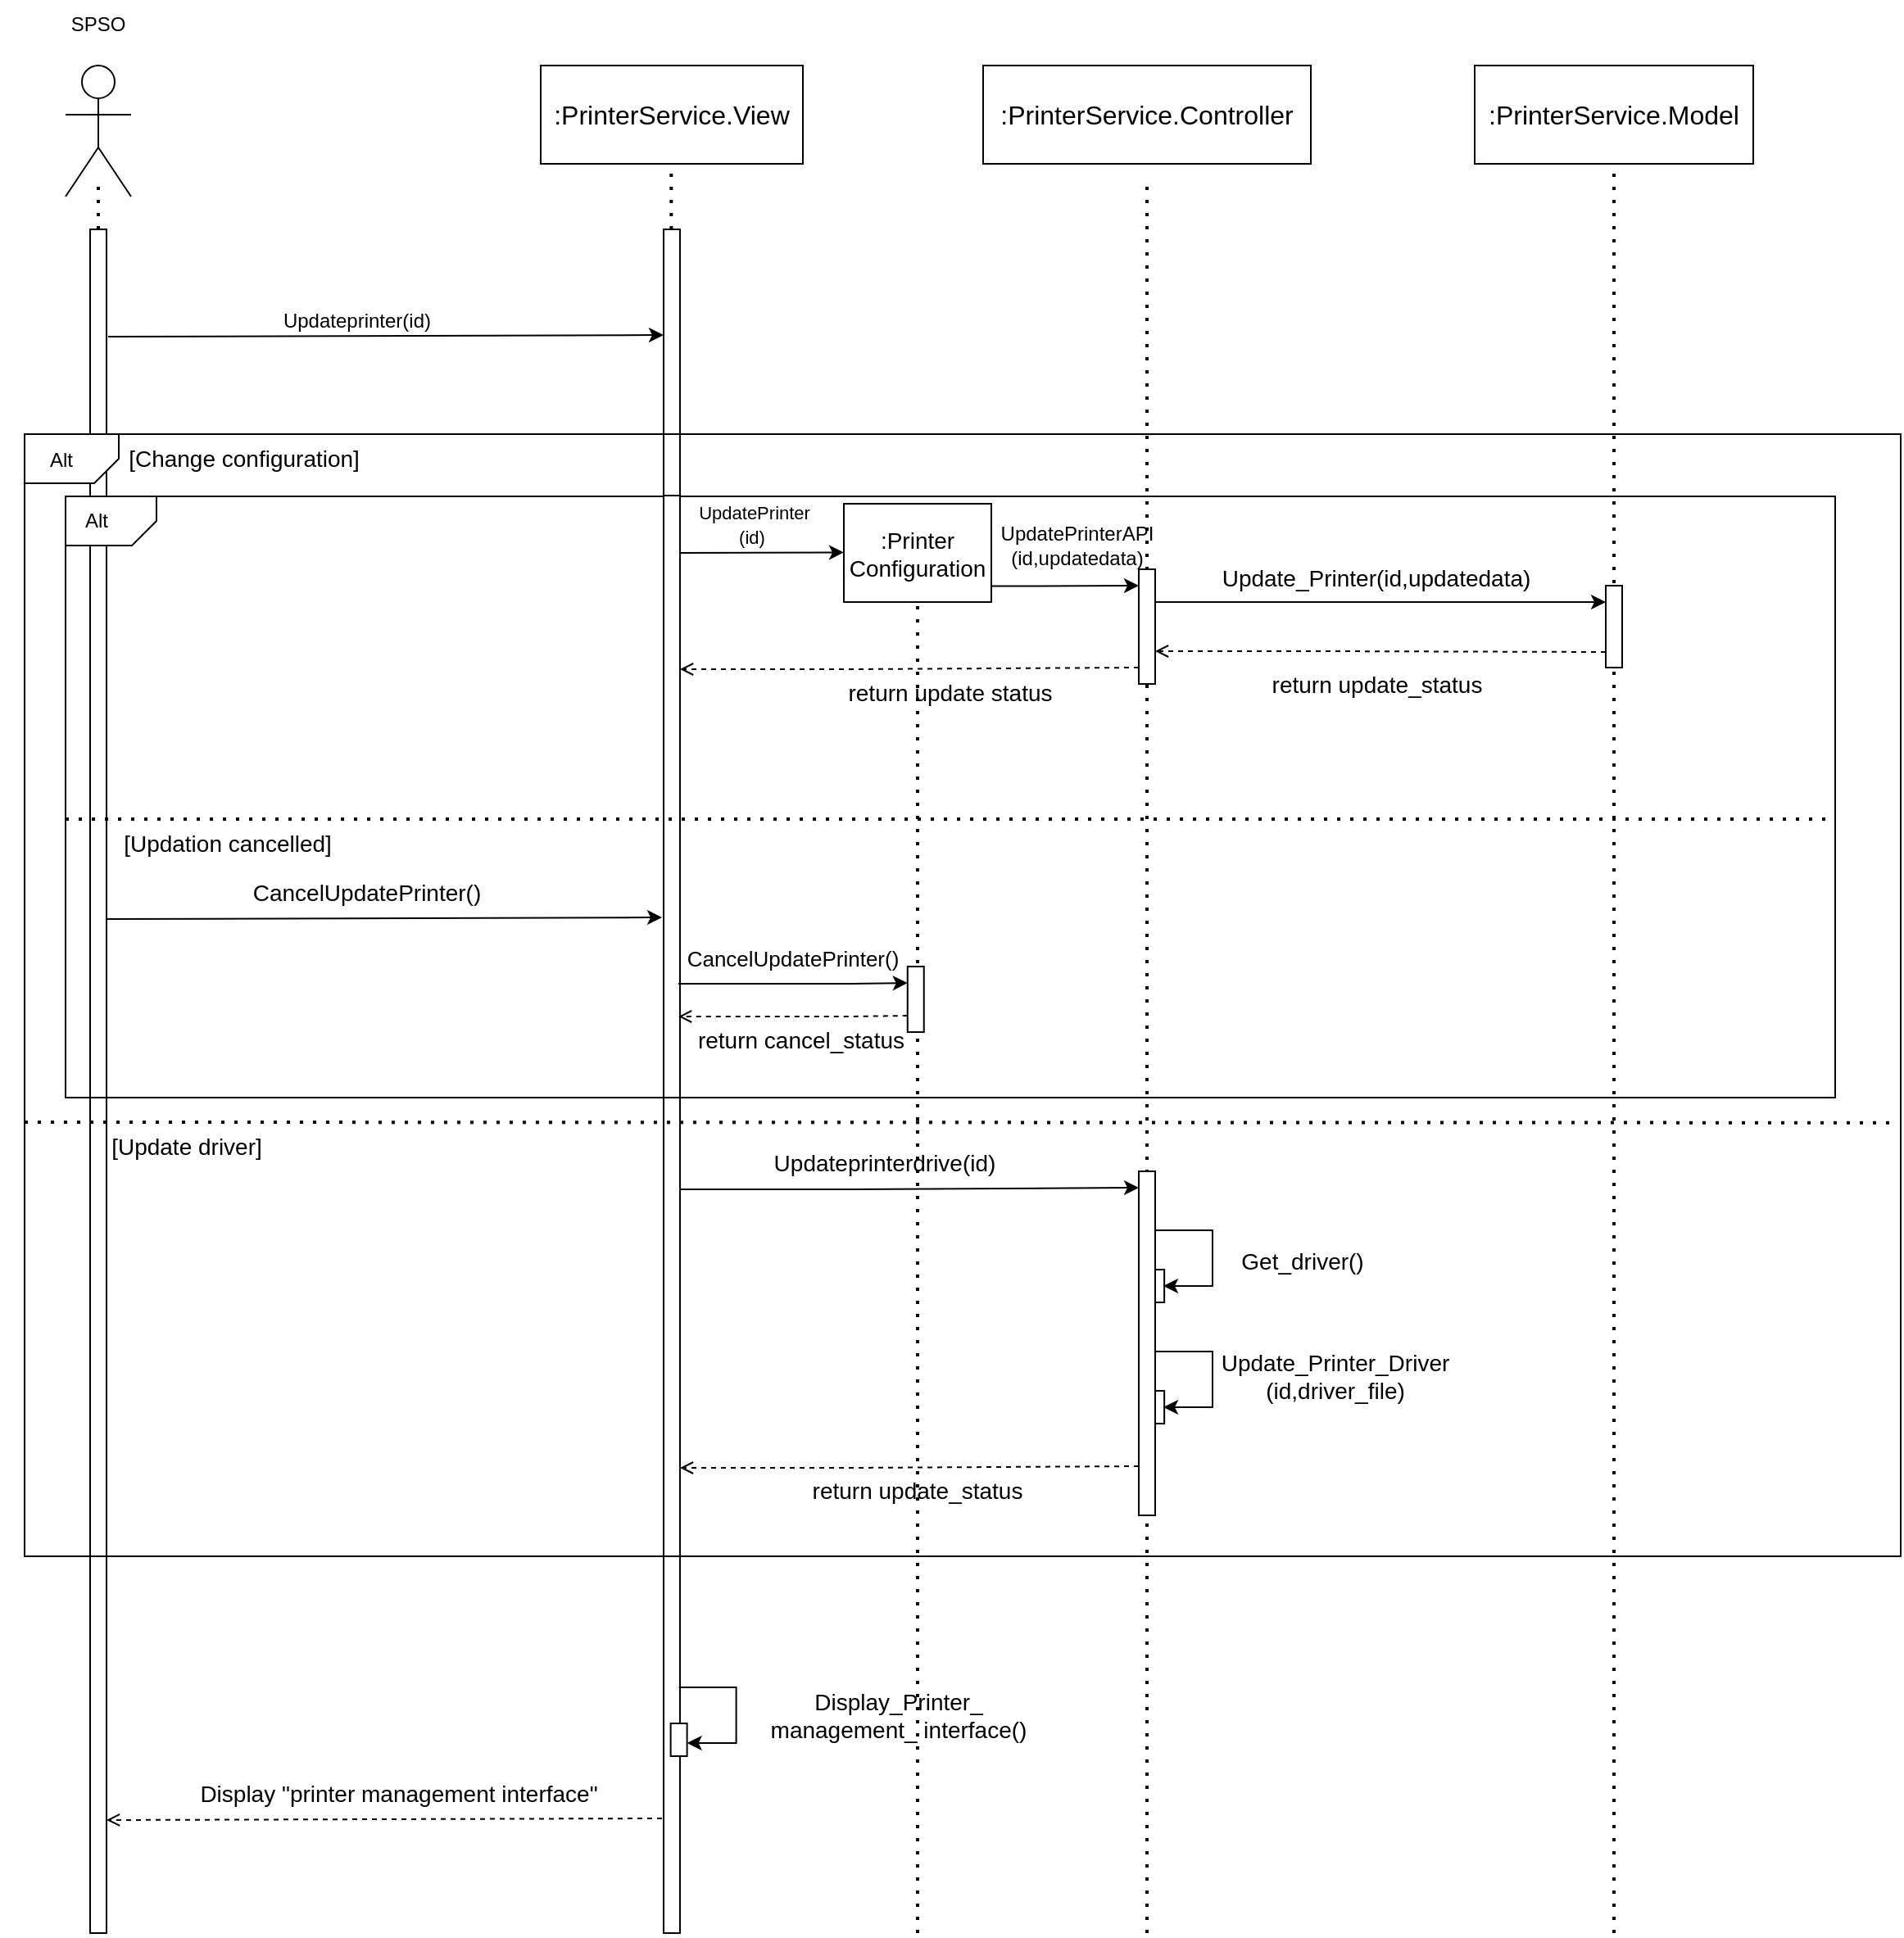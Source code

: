 <mxfile version="24.8.3">
  <diagram name="Trang-1" id="zlPz7MFP9EwVauf3cj64">
    <mxGraphModel grid="1" page="1" gridSize="10" guides="1" tooltips="1" connect="1" arrows="1" fold="1" pageScale="1" pageWidth="827" pageHeight="583" math="0" shadow="0">
      <root>
        <mxCell id="0" />
        <mxCell id="1" parent="0" />
        <mxCell id="ea-9Qi8Isch5fxsJDvWJ-1" value="" style="ellipse;whiteSpace=wrap;html=1;fillColor=#FFFFFF;" vertex="1" parent="1">
          <mxGeometry x="210" y="700" width="20" height="20" as="geometry" />
        </mxCell>
        <mxCell id="ea-9Qi8Isch5fxsJDvWJ-2" value="" style="endArrow=none;html=1;rounded=0;exitX=0.5;exitY=1;exitDx=0;exitDy=0;" edge="1" parent="1" source="ea-9Qi8Isch5fxsJDvWJ-1">
          <mxGeometry width="50" height="50" relative="1" as="geometry">
            <mxPoint x="380" y="760" as="sourcePoint" />
            <mxPoint x="220" y="750" as="targetPoint" />
            <Array as="points">
              <mxPoint x="220" y="750" />
            </Array>
          </mxGeometry>
        </mxCell>
        <mxCell id="ea-9Qi8Isch5fxsJDvWJ-3" value="" style="endArrow=none;html=1;rounded=0;" edge="1" parent="1">
          <mxGeometry width="50" height="50" relative="1" as="geometry">
            <mxPoint x="200" y="780" as="sourcePoint" />
            <mxPoint x="220" y="750" as="targetPoint" />
          </mxGeometry>
        </mxCell>
        <mxCell id="ea-9Qi8Isch5fxsJDvWJ-4" value="" style="endArrow=none;html=1;rounded=0;" edge="1" parent="1">
          <mxGeometry width="50" height="50" relative="1" as="geometry">
            <mxPoint x="220" y="750" as="sourcePoint" />
            <mxPoint x="240" y="780" as="targetPoint" />
          </mxGeometry>
        </mxCell>
        <mxCell id="ea-9Qi8Isch5fxsJDvWJ-5" value="" style="endArrow=none;html=1;rounded=0;" edge="1" parent="1">
          <mxGeometry width="50" height="50" relative="1" as="geometry">
            <mxPoint x="200" y="730" as="sourcePoint" />
            <mxPoint x="240" y="730" as="targetPoint" />
          </mxGeometry>
        </mxCell>
        <mxCell id="ea-9Qi8Isch5fxsJDvWJ-6" value="SPSO" style="text;html=1;align=center;verticalAlign=middle;whiteSpace=wrap;rounded=0;" vertex="1" parent="1">
          <mxGeometry x="190" y="660" width="60" height="30" as="geometry" />
        </mxCell>
        <mxCell id="ea-9Qi8Isch5fxsJDvWJ-7" value="&lt;font style=&quot;font-size: 16px;&quot;&gt;:PrinterService.View&lt;/font&gt;" style="rounded=0;whiteSpace=wrap;html=1;fillColor=#FFFFFF;" vertex="1" parent="1">
          <mxGeometry x="490" y="700" width="160" height="60" as="geometry" />
        </mxCell>
        <mxCell id="ea-9Qi8Isch5fxsJDvWJ-8" value="&lt;font style=&quot;font-size: 16px;&quot;&gt;:PrinterService.Controller&lt;/font&gt;" style="rounded=0;whiteSpace=wrap;html=1;fillColor=#FFFFFF;" vertex="1" parent="1">
          <mxGeometry x="760" y="700" width="200" height="60" as="geometry" />
        </mxCell>
        <mxCell id="ea-9Qi8Isch5fxsJDvWJ-9" value="&lt;font style=&quot;font-size: 16px;&quot;&gt;:PrinterService.Model&lt;/font&gt;" style="rounded=0;whiteSpace=wrap;html=1;fillColor=#FFFFFF;" vertex="1" parent="1">
          <mxGeometry x="1060" y="700" width="170" height="60" as="geometry" />
        </mxCell>
        <mxCell id="ea-9Qi8Isch5fxsJDvWJ-11" value="" style="rounded=0;whiteSpace=wrap;html=1;fillColor=#FFFFFF;" vertex="1" parent="1">
          <mxGeometry x="215" y="800" width="10" height="1040" as="geometry" />
        </mxCell>
        <mxCell id="ea-9Qi8Isch5fxsJDvWJ-12" value="" style="endArrow=none;dashed=1;html=1;dashPattern=1 3;strokeWidth=2;rounded=0;exitX=0.5;exitY=0;exitDx=0;exitDy=0;" edge="1" parent="1" source="ea-9Qi8Isch5fxsJDvWJ-11">
          <mxGeometry width="50" height="50" relative="1" as="geometry">
            <mxPoint x="320" y="580" as="sourcePoint" />
            <mxPoint x="220" y="770" as="targetPoint" />
          </mxGeometry>
        </mxCell>
        <mxCell id="ea-9Qi8Isch5fxsJDvWJ-13" value="" style="endArrow=none;dashed=1;html=1;dashPattern=1 3;strokeWidth=2;rounded=0;exitX=0.5;exitY=0;exitDx=0;exitDy=0;" edge="1" parent="1">
          <mxGeometry width="50" height="50" relative="1" as="geometry">
            <mxPoint x="569.67" y="800" as="sourcePoint" />
            <mxPoint x="569.67" y="760" as="targetPoint" />
          </mxGeometry>
        </mxCell>
        <mxCell id="ea-9Qi8Isch5fxsJDvWJ-17" value="" style="rounded=0;whiteSpace=wrap;html=1;fillColor=#FFFFFF;" vertex="1" parent="1">
          <mxGeometry x="565" y="800" width="10" height="1040" as="geometry" />
        </mxCell>
        <mxCell id="ea-9Qi8Isch5fxsJDvWJ-44" value="" style="rounded=0;whiteSpace=wrap;html=1;" vertex="1" parent="1">
          <mxGeometry x="175" y="925" width="1145" height="685" as="geometry" />
        </mxCell>
        <mxCell id="ea-9Qi8Isch5fxsJDvWJ-45" value="" style="rounded=0;whiteSpace=wrap;html=1;" vertex="1" parent="1">
          <mxGeometry x="200" y="963" width="1080" height="367" as="geometry" />
        </mxCell>
        <mxCell id="ea-9Qi8Isch5fxsJDvWJ-83" value="" style="endArrow=classic;html=1;rounded=0;exitX=1.024;exitY=0.012;exitDx=0;exitDy=0;exitPerimeter=0;entryX=-0.069;entryY=0.011;entryDx=0;entryDy=0;entryPerimeter=0;" edge="1" parent="1">
          <mxGeometry width="50" height="50" relative="1" as="geometry">
            <mxPoint x="226" y="865.5" as="sourcePoint" />
            <mxPoint x="565" y="864.5" as="targetPoint" />
          </mxGeometry>
        </mxCell>
        <mxCell id="ea-9Qi8Isch5fxsJDvWJ-84" value="&lt;span style=&quot;font-size: 12px;&quot;&gt;Updateprinter(id)&lt;/span&gt;" style="text;html=1;align=center;verticalAlign=middle;whiteSpace=wrap;rounded=0;fontSize=14;" vertex="1" parent="1">
          <mxGeometry x="257.98" y="840" width="240" height="30" as="geometry" />
        </mxCell>
        <mxCell id="ea-9Qi8Isch5fxsJDvWJ-85" value=":Printer&lt;div&gt;Configuration&lt;/div&gt;" style="rounded=0;whiteSpace=wrap;html=1;fillColor=#FFFFFF;fontSize=14;" vertex="1" parent="1">
          <mxGeometry x="675" y="967.5" width="90" height="60" as="geometry" />
        </mxCell>
        <mxCell id="ea-9Qi8Isch5fxsJDvWJ-89" value="" style="endArrow=classic;html=1;rounded=0;entryX=-0.058;entryY=0.106;entryDx=0;entryDy=0;entryPerimeter=0;exitX=0.997;exitY=0.462;exitDx=0;exitDy=0;exitPerimeter=0;" edge="1" parent="1">
          <mxGeometry width="50" height="50" relative="1" as="geometry">
            <mxPoint x="765.31" y="1017.8" as="sourcePoint" />
            <mxPoint x="855" y="1017.5" as="targetPoint" />
          </mxGeometry>
        </mxCell>
        <mxCell id="ea-9Qi8Isch5fxsJDvWJ-90" value="&lt;font style=&quot;font-size: 11px;&quot;&gt;&amp;nbsp;UpdateP&lt;/font&gt;&lt;span style=&quot;font-size: 11px; background-color: initial;&quot;&gt;rinter&lt;/span&gt;&lt;div&gt;&lt;span style=&quot;font-size: 11px; background-color: initial;&quot;&gt;(id)&lt;/span&gt;&lt;/div&gt;" style="text;html=1;align=center;verticalAlign=middle;whiteSpace=wrap;rounded=0;" vertex="1" parent="1">
          <mxGeometry x="579.31" y="955" width="80" height="50" as="geometry" />
        </mxCell>
        <mxCell id="ea-9Qi8Isch5fxsJDvWJ-91" value="&lt;font style=&quot;font-size: 12px;&quot;&gt;UpdatePrinterAPI&lt;/font&gt;&lt;div style=&quot;&quot;&gt;&lt;font style=&quot;font-size: 12px;&quot;&gt;(id,updatedata)&lt;/font&gt;&lt;/div&gt;" style="text;html=1;align=center;verticalAlign=middle;whiteSpace=wrap;rounded=0;" vertex="1" parent="1">
          <mxGeometry x="765" y="977.5" width="104.88" height="30" as="geometry" />
        </mxCell>
        <mxCell id="ea-9Qi8Isch5fxsJDvWJ-92" value="&lt;font style=&quot;font-size: 14px;&quot;&gt;Update_Printer(id,updatedata)&lt;/font&gt;" style="text;html=1;align=center;verticalAlign=middle;whiteSpace=wrap;rounded=0;fontSize=14;" vertex="1" parent="1">
          <mxGeometry x="885.12" y="997.5" width="230" height="30" as="geometry" />
        </mxCell>
        <mxCell id="ea-9Qi8Isch5fxsJDvWJ-93" value="" style="endArrow=classic;html=1;rounded=0;exitX=0.955;exitY=0.208;exitDx=0;exitDy=0;exitPerimeter=0;entryX=0.027;entryY=0.096;entryDx=0;entryDy=0;entryPerimeter=0;endFill=1;" edge="1" parent="1">
          <mxGeometry width="50" height="50" relative="1" as="geometry">
            <mxPoint x="865" y="1027.5" as="sourcePoint" />
            <mxPoint x="1140" y="1027.5" as="targetPoint" />
            <Array as="points">
              <mxPoint x="970" y="1027.5" />
            </Array>
          </mxGeometry>
        </mxCell>
        <mxCell id="ea-9Qi8Isch5fxsJDvWJ-97" value="&lt;font style=&quot;font-size: 14px;&quot;&gt;return update_status&lt;/font&gt;" style="text;html=1;align=center;verticalAlign=middle;whiteSpace=wrap;rounded=0;direction=south;fontSize=14;" vertex="1" parent="1">
          <mxGeometry x="872.56" y="1067.5" width="255.12" height="20" as="geometry" />
        </mxCell>
        <mxCell id="ea-9Qi8Isch5fxsJDvWJ-98" value="" style="endArrow=open;html=1;rounded=0;entryX=0.027;entryY=0.096;entryDx=0;entryDy=0;entryPerimeter=0;endFill=0;dashed=1;" edge="1" parent="1">
          <mxGeometry width="50" height="50" relative="1" as="geometry">
            <mxPoint x="1140" y="1058" as="sourcePoint" />
            <mxPoint x="865" y="1057.5" as="targetPoint" />
            <Array as="points">
              <mxPoint x="970" y="1057.5" />
            </Array>
          </mxGeometry>
        </mxCell>
        <mxCell id="ea-9Qi8Isch5fxsJDvWJ-99" value="" style="rounded=0;whiteSpace=wrap;html=1;" vertex="1" parent="1">
          <mxGeometry x="215" y="925" width="10" height="685" as="geometry" />
        </mxCell>
        <mxCell id="ea-9Qi8Isch5fxsJDvWJ-101" value="" style="rounded=0;whiteSpace=wrap;html=1;" vertex="1" parent="1">
          <mxGeometry x="565" y="925" width="10" height="685" as="geometry" />
        </mxCell>
        <mxCell id="ea-9Qi8Isch5fxsJDvWJ-104" value="[Change configuration]" style="text;html=1;align=center;verticalAlign=middle;whiteSpace=wrap;rounded=0;fontSize=14;" vertex="1" parent="1">
          <mxGeometry x="225" y="925" width="167.5" height="30" as="geometry" />
        </mxCell>
        <mxCell id="ea-9Qi8Isch5fxsJDvWJ-105" value="" style="endArrow=none;dashed=1;html=1;dashPattern=1 3;strokeWidth=2;rounded=0;entryX=0.5;entryY=1;entryDx=0;entryDy=0;" edge="1" parent="1" target="ea-9Qi8Isch5fxsJDvWJ-85">
          <mxGeometry width="50" height="50" relative="1" as="geometry">
            <mxPoint x="720" y="1840" as="sourcePoint" />
            <mxPoint x="720" y="1530" as="targetPoint" />
          </mxGeometry>
        </mxCell>
        <mxCell id="ea-9Qi8Isch5fxsJDvWJ-106" value="" style="endArrow=open;html=1;rounded=0;exitX=0.99;exitY=0.271;exitDx=0;exitDy=0;exitPerimeter=0;entryX=-0.009;entryY=0.069;entryDx=0;entryDy=0;entryPerimeter=0;dashed=1;endFill=0;" edge="1" parent="1">
          <mxGeometry width="50" height="50" relative="1" as="geometry">
            <mxPoint x="855" y="1067.5" as="sourcePoint" />
            <mxPoint x="575" y="1068.5" as="targetPoint" />
            <Array as="points">
              <mxPoint x="680" y="1068.5" />
            </Array>
          </mxGeometry>
        </mxCell>
        <mxCell id="ea-9Qi8Isch5fxsJDvWJ-107" value="return update status" style="text;html=1;align=center;verticalAlign=middle;whiteSpace=wrap;rounded=0;fontSize=14;" vertex="1" parent="1">
          <mxGeometry x="640" y="1067.5" width="200.24" height="30" as="geometry" />
        </mxCell>
        <mxCell id="ea-9Qi8Isch5fxsJDvWJ-108" value="" style="endArrow=none;dashed=1;html=1;dashPattern=1 3;strokeWidth=2;rounded=0;exitX=0;exitY=0.75;exitDx=0;exitDy=0;entryX=0.999;entryY=0.565;entryDx=0;entryDy=0;entryPerimeter=0;" edge="1" parent="1">
          <mxGeometry width="50" height="50" relative="1" as="geometry">
            <mxPoint x="175" y="1345.0" as="sourcePoint" />
            <mxPoint x="1318.855" y="1345.355" as="targetPoint" />
          </mxGeometry>
        </mxCell>
        <mxCell id="ea-9Qi8Isch5fxsJDvWJ-109" value="[Update driver]" style="text;html=1;align=center;verticalAlign=middle;whiteSpace=wrap;rounded=0;fontSize=14;" vertex="1" parent="1">
          <mxGeometry x="190" y="1345" width="167.5" height="30" as="geometry" />
        </mxCell>
        <mxCell id="ea-9Qi8Isch5fxsJDvWJ-110" value="Updateprinterdrive(id)" style="text;html=1;align=center;verticalAlign=middle;whiteSpace=wrap;rounded=0;fontSize=14;" vertex="1" parent="1">
          <mxGeometry x="600" y="1355" width="200.24" height="30" as="geometry" />
        </mxCell>
        <mxCell id="ea-9Qi8Isch5fxsJDvWJ-111" value="" style="endArrow=open;html=1;rounded=0;exitX=0.99;exitY=0.271;exitDx=0;exitDy=0;exitPerimeter=0;entryX=-0.009;entryY=0.069;entryDx=0;entryDy=0;entryPerimeter=0;dashed=1;endFill=0;" edge="1" parent="1">
          <mxGeometry width="50" height="50" relative="1" as="geometry">
            <mxPoint x="855" y="1555" as="sourcePoint" />
            <mxPoint x="575" y="1556" as="targetPoint" />
            <Array as="points">
              <mxPoint x="680" y="1556" />
            </Array>
          </mxGeometry>
        </mxCell>
        <mxCell id="ea-9Qi8Isch5fxsJDvWJ-112" value="" style="endArrow=classic;html=1;rounded=0;exitX=0.99;exitY=0.271;exitDx=0;exitDy=0;exitPerimeter=0;entryX=-0.009;entryY=0.069;entryDx=0;entryDy=0;entryPerimeter=0;endFill=1;" edge="1" parent="1">
          <mxGeometry width="50" height="50" relative="1" as="geometry">
            <mxPoint x="575" y="1386" as="sourcePoint" />
            <mxPoint x="855" y="1385" as="targetPoint" />
            <Array as="points">
              <mxPoint x="680" y="1386" />
            </Array>
          </mxGeometry>
        </mxCell>
        <mxCell id="ea-9Qi8Isch5fxsJDvWJ-115" value="&lt;font style=&quot;font-size: 14px;&quot;&gt;return update_status&lt;/font&gt;" style="text;html=1;align=center;verticalAlign=middle;whiteSpace=wrap;rounded=0;" vertex="1" parent="1">
          <mxGeometry x="605.0" y="1555" width="230" height="30" as="geometry" />
        </mxCell>
        <mxCell id="ea-9Qi8Isch5fxsJDvWJ-119" value="Display &quot;printer management interface&quot;" style="text;html=1;align=center;verticalAlign=middle;whiteSpace=wrap;rounded=0;fontSize=14;" vertex="1" parent="1">
          <mxGeometry x="265" y="1740" width="277" height="30" as="geometry" />
        </mxCell>
        <mxCell id="ea-9Qi8Isch5fxsJDvWJ-120" value="" style="endArrow=open;html=1;rounded=0;exitX=1.024;exitY=0.012;exitDx=0;exitDy=0;exitPerimeter=0;entryX=-0.069;entryY=0.011;entryDx=0;entryDy=0;entryPerimeter=0;endFill=0;dashed=1;" edge="1" parent="1">
          <mxGeometry width="50" height="50" relative="1" as="geometry">
            <mxPoint x="564" y="1770" as="sourcePoint" />
            <mxPoint x="225" y="1771" as="targetPoint" />
          </mxGeometry>
        </mxCell>
        <mxCell id="ea-9Qi8Isch5fxsJDvWJ-123" value="" style="endArrow=classic;html=1;rounded=0;endFill=1;exitX=0.952;exitY=0.019;exitDx=0;exitDy=0;exitPerimeter=0;" edge="1" parent="1">
          <mxGeometry width="50" height="50" relative="1" as="geometry">
            <mxPoint x="865" y="1411" as="sourcePoint" />
            <mxPoint x="870" y="1445" as="targetPoint" />
            <Array as="points">
              <mxPoint x="900" y="1411" />
              <mxPoint x="900" y="1445" />
            </Array>
          </mxGeometry>
        </mxCell>
        <mxCell id="ea-9Qi8Isch5fxsJDvWJ-124" value="" style="rounded=0;whiteSpace=wrap;html=1;fillColor=#FFFFFF;" vertex="1" parent="1">
          <mxGeometry x="860.56" y="1435" width="10" height="20" as="geometry" />
        </mxCell>
        <mxCell id="ea-9Qi8Isch5fxsJDvWJ-125" value="" style="endArrow=classic;html=1;rounded=0;endFill=1;exitX=0.952;exitY=0.019;exitDx=0;exitDy=0;exitPerimeter=0;" edge="1" parent="1">
          <mxGeometry width="50" height="50" relative="1" as="geometry">
            <mxPoint x="865" y="1485" as="sourcePoint" />
            <mxPoint x="870" y="1519" as="targetPoint" />
            <Array as="points">
              <mxPoint x="900" y="1485" />
              <mxPoint x="900" y="1519" />
            </Array>
          </mxGeometry>
        </mxCell>
        <mxCell id="ea-9Qi8Isch5fxsJDvWJ-126" value="" style="rounded=0;whiteSpace=wrap;html=1;fillColor=#FFFFFF;" vertex="1" parent="1">
          <mxGeometry x="860.56" y="1509" width="10" height="20" as="geometry" />
        </mxCell>
        <mxCell id="ea-9Qi8Isch5fxsJDvWJ-127" value="Get_driver()" style="text;html=1;align=center;verticalAlign=middle;whiteSpace=wrap;rounded=0;fontSize=14;" vertex="1" parent="1">
          <mxGeometry x="910" y="1415" width="90" height="30" as="geometry" />
        </mxCell>
        <mxCell id="ea-9Qi8Isch5fxsJDvWJ-128" value="Update_Printer_Driver&lt;div&gt;(id,driver_file)&lt;/div&gt;" style="text;html=1;align=center;verticalAlign=middle;whiteSpace=wrap;rounded=0;fontSize=14;" vertex="1" parent="1">
          <mxGeometry x="910" y="1485" width="130" height="30" as="geometry" />
        </mxCell>
        <mxCell id="ea-9Qi8Isch5fxsJDvWJ-147" value="" style="rounded=0;whiteSpace=wrap;html=1;" vertex="1" parent="1">
          <mxGeometry x="215" y="925" width="10" height="405" as="geometry" />
        </mxCell>
        <mxCell id="ea-9Qi8Isch5fxsJDvWJ-157" value="" style="endArrow=classic;html=1;rounded=0;entryX=-0.058;entryY=0.106;entryDx=0;entryDy=0;entryPerimeter=0;" edge="1" parent="1">
          <mxGeometry width="50" height="50" relative="1" as="geometry">
            <mxPoint x="575" y="997.5" as="sourcePoint" />
            <mxPoint x="675" y="997.2" as="targetPoint" />
          </mxGeometry>
        </mxCell>
        <mxCell id="ea-9Qi8Isch5fxsJDvWJ-160" value="" style="shape=card;whiteSpace=wrap;html=1;rotation=90;direction=west;flipH=0;flipV=1;size=15;" vertex="1" parent="1">
          <mxGeometry x="212.75" y="950.25" width="30" height="55.5" as="geometry" />
        </mxCell>
        <mxCell id="ea-9Qi8Isch5fxsJDvWJ-161" value="Alt" style="text;html=1;align=center;verticalAlign=middle;whiteSpace=wrap;rounded=0;" vertex="1" parent="1">
          <mxGeometry x="188.75" y="963" width="60" height="30" as="geometry" />
        </mxCell>
        <mxCell id="ea-9Qi8Isch5fxsJDvWJ-162" style="edgeStyle=orthogonalEdgeStyle;rounded=0;orthogonalLoop=1;jettySize=auto;html=1;exitX=0.5;exitY=1;exitDx=0;exitDy=0;" edge="1" parent="1" source="ea-9Qi8Isch5fxsJDvWJ-164" target="ea-9Qi8Isch5fxsJDvWJ-164">
          <mxGeometry relative="1" as="geometry" />
        </mxCell>
        <mxCell id="ea-9Qi8Isch5fxsJDvWJ-163" value="" style="shape=card;whiteSpace=wrap;html=1;rotation=90;direction=west;flipH=0;flipV=1;size=15;" vertex="1" parent="1">
          <mxGeometry x="188.75" y="911.25" width="30" height="57.5" as="geometry" />
        </mxCell>
        <mxCell id="ea-9Qi8Isch5fxsJDvWJ-164" value="Alt" style="text;html=1;align=center;verticalAlign=middle;whiteSpace=wrap;rounded=0;" vertex="1" parent="1">
          <mxGeometry x="160" y="925.5" width="75" height="30" as="geometry" />
        </mxCell>
        <mxCell id="ea-9Qi8Isch5fxsJDvWJ-165" value="" style="rounded=0;whiteSpace=wrap;html=1;" vertex="1" parent="1">
          <mxGeometry x="565" y="962.5" width="10" height="367.5" as="geometry" />
        </mxCell>
        <mxCell id="ea-9Qi8Isch5fxsJDvWJ-166" value="" style="endArrow=none;dashed=1;html=1;dashPattern=1 3;strokeWidth=2;rounded=0;exitX=0;exitY=0.75;exitDx=0;exitDy=0;" edge="1" parent="1">
          <mxGeometry width="50" height="50" relative="1" as="geometry">
            <mxPoint x="200" y="1160.0" as="sourcePoint" />
            <mxPoint x="1280" y="1160" as="targetPoint" />
          </mxGeometry>
        </mxCell>
        <mxCell id="ea-9Qi8Isch5fxsJDvWJ-170" value="[Updation cancelled]" style="text;html=1;align=center;verticalAlign=middle;whiteSpace=wrap;rounded=0;fontSize=14;" vertex="1" parent="1">
          <mxGeometry x="215" y="1160" width="167.5" height="30" as="geometry" />
        </mxCell>
        <mxCell id="ea-9Qi8Isch5fxsJDvWJ-178" value="" style="endArrow=classic;html=1;rounded=0;exitX=1.024;exitY=0.012;exitDx=0;exitDy=0;exitPerimeter=0;entryX=-0.069;entryY=0.011;entryDx=0;entryDy=0;entryPerimeter=0;" edge="1" parent="1">
          <mxGeometry width="50" height="50" relative="1" as="geometry">
            <mxPoint x="225" y="1221" as="sourcePoint" />
            <mxPoint x="564" y="1220" as="targetPoint" />
          </mxGeometry>
        </mxCell>
        <mxCell id="ea-9Qi8Isch5fxsJDvWJ-179" value="CancelUpdatePrinter()" style="text;html=1;align=center;verticalAlign=middle;whiteSpace=wrap;rounded=0;fontSize=14;" vertex="1" parent="1">
          <mxGeometry x="289" y="1190" width="190" height="30" as="geometry" />
        </mxCell>
        <mxCell id="ea-9Qi8Isch5fxsJDvWJ-31" value="" style="endArrow=none;dashed=1;html=1;dashPattern=1 3;strokeWidth=2;rounded=0;" edge="1" parent="1">
          <mxGeometry width="50" height="50" relative="1" as="geometry">
            <mxPoint x="860" y="1840" as="sourcePoint" />
            <mxPoint x="860" y="770" as="targetPoint" />
          </mxGeometry>
        </mxCell>
        <mxCell id="ea-9Qi8Isch5fxsJDvWJ-159" value="" style="rounded=0;whiteSpace=wrap;html=1;" vertex="1" parent="1">
          <mxGeometry x="855" y="1007.5" width="10" height="70" as="geometry" />
        </mxCell>
        <mxCell id="ea-9Qi8Isch5fxsJDvWJ-158" value="" style="rounded=0;whiteSpace=wrap;html=1;" vertex="1" parent="1">
          <mxGeometry x="855" y="1375" width="10" height="210" as="geometry" />
        </mxCell>
        <mxCell id="ea-9Qi8Isch5fxsJDvWJ-35" value="" style="endArrow=none;dashed=1;html=1;dashPattern=1 3;strokeWidth=2;rounded=0;entryX=0.5;entryY=1;entryDx=0;entryDy=0;" edge="1" parent="1" target="ea-9Qi8Isch5fxsJDvWJ-9">
          <mxGeometry width="50" height="50" relative="1" as="geometry">
            <mxPoint x="1145" y="1840" as="sourcePoint" />
            <mxPoint x="1145" y="880" as="targetPoint" />
          </mxGeometry>
        </mxCell>
        <mxCell id="ea-9Qi8Isch5fxsJDvWJ-87" value="" style="rounded=0;whiteSpace=wrap;html=1;" vertex="1" parent="1">
          <mxGeometry x="1140" y="1017.5" width="10" height="50" as="geometry" />
        </mxCell>
        <mxCell id="CDoPemZszA2WkbZusA-b-2" value="" style="rounded=0;whiteSpace=wrap;html=1;fillColor=#FFFFFF;" vertex="1" parent="1">
          <mxGeometry x="569.31" y="1712" width="10" height="20" as="geometry" />
        </mxCell>
        <mxCell id="CDoPemZszA2WkbZusA-b-3" value="Display_Printer_ management_ interface()" style="text;html=1;align=center;verticalAlign=middle;whiteSpace=wrap;rounded=0;fontSize=14;" vertex="1" parent="1">
          <mxGeometry x="617.07" y="1692" width="183.17" height="30" as="geometry" />
        </mxCell>
        <mxCell id="CDoPemZszA2WkbZusA-b-4" value="" style="endArrow=classic;html=1;rounded=0;endFill=1;exitX=0.952;exitY=0.019;exitDx=0;exitDy=0;exitPerimeter=0;" edge="1" parent="1">
          <mxGeometry width="50" height="50" relative="1" as="geometry">
            <mxPoint x="574.31" y="1690" as="sourcePoint" />
            <mxPoint x="579.31" y="1724" as="targetPoint" />
            <Array as="points">
              <mxPoint x="609.31" y="1690" />
              <mxPoint x="609.31" y="1724" />
            </Array>
          </mxGeometry>
        </mxCell>
        <mxCell id="CDoPemZszA2WkbZusA-b-5" value="" style="rounded=0;whiteSpace=wrap;html=1;" vertex="1" parent="1">
          <mxGeometry x="713.88" y="1250" width="10" height="40" as="geometry" />
        </mxCell>
        <mxCell id="CDoPemZszA2WkbZusA-b-6" value="" style="endArrow=open;html=1;rounded=0;exitX=0;exitY=0.5;exitDx=0;exitDy=0;entryX=-0.009;entryY=0.069;entryDx=0;entryDy=0;entryPerimeter=0;dashed=1;endFill=0;" edge="1" parent="1">
          <mxGeometry width="50" height="50" relative="1" as="geometry">
            <mxPoint x="713.88" y="1280" as="sourcePoint" />
            <mxPoint x="574" y="1280.5" as="targetPoint" />
            <Array as="points">
              <mxPoint x="679" y="1280.5" />
            </Array>
          </mxGeometry>
        </mxCell>
        <mxCell id="CDoPemZszA2WkbZusA-b-7" value="" style="endArrow=classic;html=1;rounded=0;exitX=0;exitY=0.5;exitDx=0;exitDy=0;entryX=-0.009;entryY=0.069;entryDx=0;entryDy=0;entryPerimeter=0;endFill=1;" edge="1" parent="1">
          <mxGeometry width="50" height="50" relative="1" as="geometry">
            <mxPoint x="574" y="1260.5" as="sourcePoint" />
            <mxPoint x="713.88" y="1260" as="targetPoint" />
            <Array as="points">
              <mxPoint x="679" y="1260.5" />
            </Array>
          </mxGeometry>
        </mxCell>
        <mxCell id="CDoPemZszA2WkbZusA-b-8" value="CancelUpdatePrinter()" style="text;html=1;align=center;verticalAlign=middle;whiteSpace=wrap;rounded=0;fontSize=13;" vertex="1" parent="1">
          <mxGeometry x="549" y="1230" width="190" height="30" as="geometry" />
        </mxCell>
        <mxCell id="CDoPemZszA2WkbZusA-b-9" value="return cancel_status" style="text;html=1;align=center;verticalAlign=middle;whiteSpace=wrap;rounded=0;fontSize=14;" vertex="1" parent="1">
          <mxGeometry x="549" y="1280" width="200.24" height="30" as="geometry" />
        </mxCell>
      </root>
    </mxGraphModel>
  </diagram>
</mxfile>
